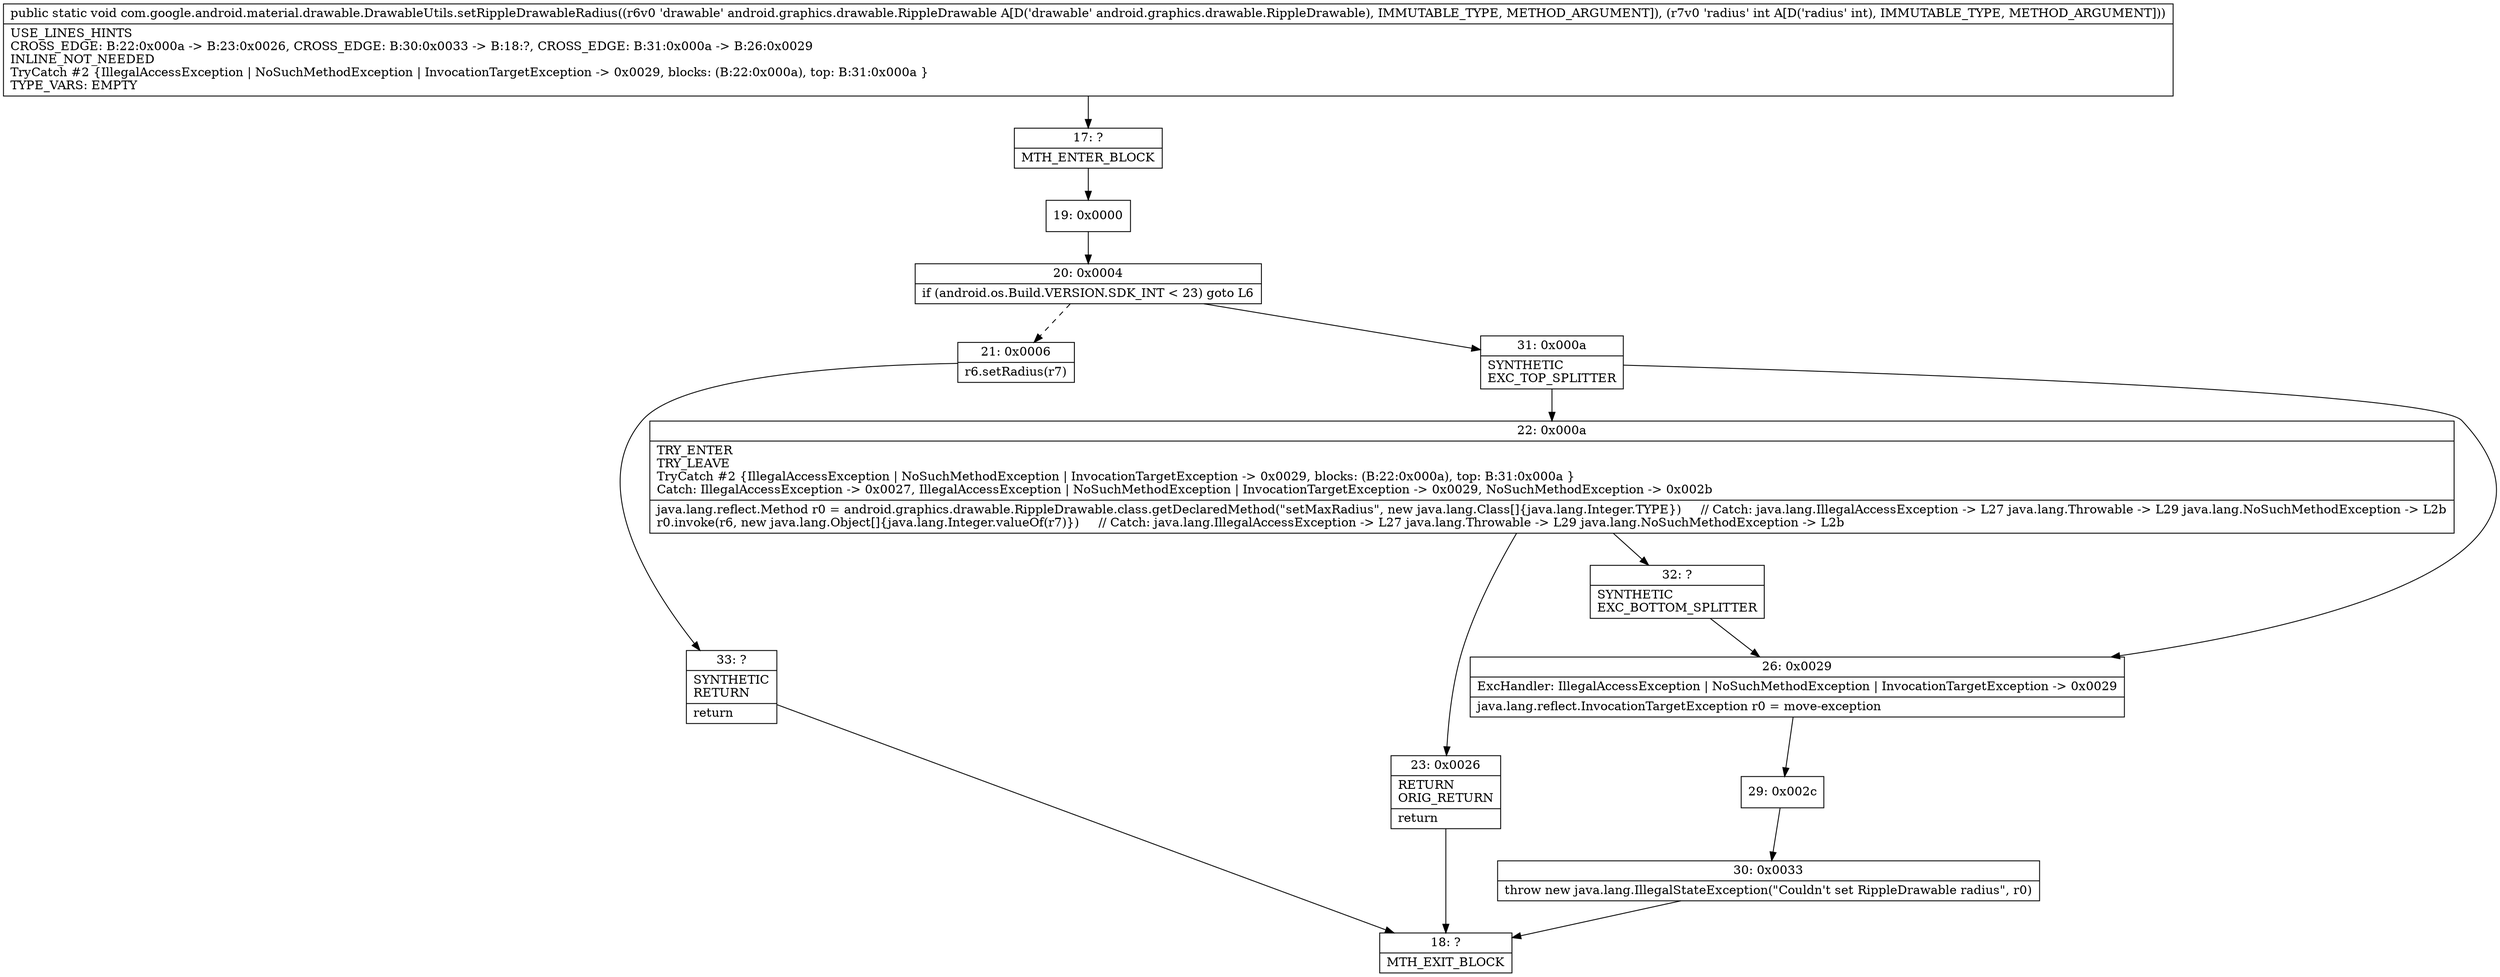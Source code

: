 digraph "CFG forcom.google.android.material.drawable.DrawableUtils.setRippleDrawableRadius(Landroid\/graphics\/drawable\/RippleDrawable;I)V" {
Node_17 [shape=record,label="{17\:\ ?|MTH_ENTER_BLOCK\l}"];
Node_19 [shape=record,label="{19\:\ 0x0000}"];
Node_20 [shape=record,label="{20\:\ 0x0004|if (android.os.Build.VERSION.SDK_INT \< 23) goto L6\l}"];
Node_21 [shape=record,label="{21\:\ 0x0006|r6.setRadius(r7)\l}"];
Node_33 [shape=record,label="{33\:\ ?|SYNTHETIC\lRETURN\l|return\l}"];
Node_18 [shape=record,label="{18\:\ ?|MTH_EXIT_BLOCK\l}"];
Node_31 [shape=record,label="{31\:\ 0x000a|SYNTHETIC\lEXC_TOP_SPLITTER\l}"];
Node_22 [shape=record,label="{22\:\ 0x000a|TRY_ENTER\lTRY_LEAVE\lTryCatch #2 \{IllegalAccessException \| NoSuchMethodException \| InvocationTargetException \-\> 0x0029, blocks: (B:22:0x000a), top: B:31:0x000a \}\lCatch: IllegalAccessException \-\> 0x0027, IllegalAccessException \| NoSuchMethodException \| InvocationTargetException \-\> 0x0029, NoSuchMethodException \-\> 0x002b\l|java.lang.reflect.Method r0 = android.graphics.drawable.RippleDrawable.class.getDeclaredMethod(\"setMaxRadius\", new java.lang.Class[]\{java.lang.Integer.TYPE\})     \/\/ Catch: java.lang.IllegalAccessException \-\> L27 java.lang.Throwable \-\> L29 java.lang.NoSuchMethodException \-\> L2b\lr0.invoke(r6, new java.lang.Object[]\{java.lang.Integer.valueOf(r7)\})     \/\/ Catch: java.lang.IllegalAccessException \-\> L27 java.lang.Throwable \-\> L29 java.lang.NoSuchMethodException \-\> L2b\l}"];
Node_23 [shape=record,label="{23\:\ 0x0026|RETURN\lORIG_RETURN\l|return\l}"];
Node_32 [shape=record,label="{32\:\ ?|SYNTHETIC\lEXC_BOTTOM_SPLITTER\l}"];
Node_26 [shape=record,label="{26\:\ 0x0029|ExcHandler: IllegalAccessException \| NoSuchMethodException \| InvocationTargetException \-\> 0x0029\l|java.lang.reflect.InvocationTargetException r0 = move\-exception\l}"];
Node_29 [shape=record,label="{29\:\ 0x002c}"];
Node_30 [shape=record,label="{30\:\ 0x0033|throw new java.lang.IllegalStateException(\"Couldn't set RippleDrawable radius\", r0)\l}"];
MethodNode[shape=record,label="{public static void com.google.android.material.drawable.DrawableUtils.setRippleDrawableRadius((r6v0 'drawable' android.graphics.drawable.RippleDrawable A[D('drawable' android.graphics.drawable.RippleDrawable), IMMUTABLE_TYPE, METHOD_ARGUMENT]), (r7v0 'radius' int A[D('radius' int), IMMUTABLE_TYPE, METHOD_ARGUMENT]))  | USE_LINES_HINTS\lCROSS_EDGE: B:22:0x000a \-\> B:23:0x0026, CROSS_EDGE: B:30:0x0033 \-\> B:18:?, CROSS_EDGE: B:31:0x000a \-\> B:26:0x0029\lINLINE_NOT_NEEDED\lTryCatch #2 \{IllegalAccessException \| NoSuchMethodException \| InvocationTargetException \-\> 0x0029, blocks: (B:22:0x000a), top: B:31:0x000a \}\lTYPE_VARS: EMPTY\l}"];
MethodNode -> Node_17;Node_17 -> Node_19;
Node_19 -> Node_20;
Node_20 -> Node_21[style=dashed];
Node_20 -> Node_31;
Node_21 -> Node_33;
Node_33 -> Node_18;
Node_31 -> Node_22;
Node_31 -> Node_26;
Node_22 -> Node_23;
Node_22 -> Node_32;
Node_23 -> Node_18;
Node_32 -> Node_26;
Node_26 -> Node_29;
Node_29 -> Node_30;
Node_30 -> Node_18;
}


